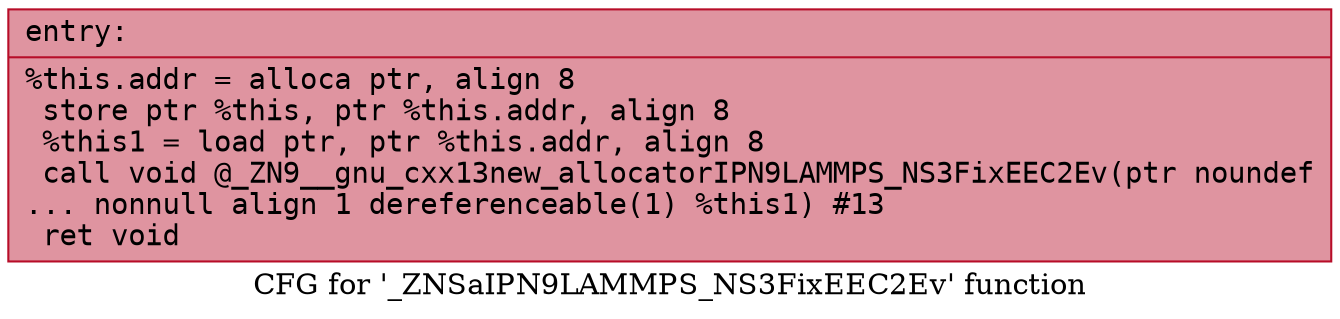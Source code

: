 digraph "CFG for '_ZNSaIPN9LAMMPS_NS3FixEEC2Ev' function" {
	label="CFG for '_ZNSaIPN9LAMMPS_NS3FixEEC2Ev' function";

	Node0x561f16364090 [shape=record,color="#b70d28ff", style=filled, fillcolor="#b70d2870" fontname="Courier",label="{entry:\l|  %this.addr = alloca ptr, align 8\l  store ptr %this, ptr %this.addr, align 8\l  %this1 = load ptr, ptr %this.addr, align 8\l  call void @_ZN9__gnu_cxx13new_allocatorIPN9LAMMPS_NS3FixEEC2Ev(ptr noundef\l... nonnull align 1 dereferenceable(1) %this1) #13\l  ret void\l}"];
}
